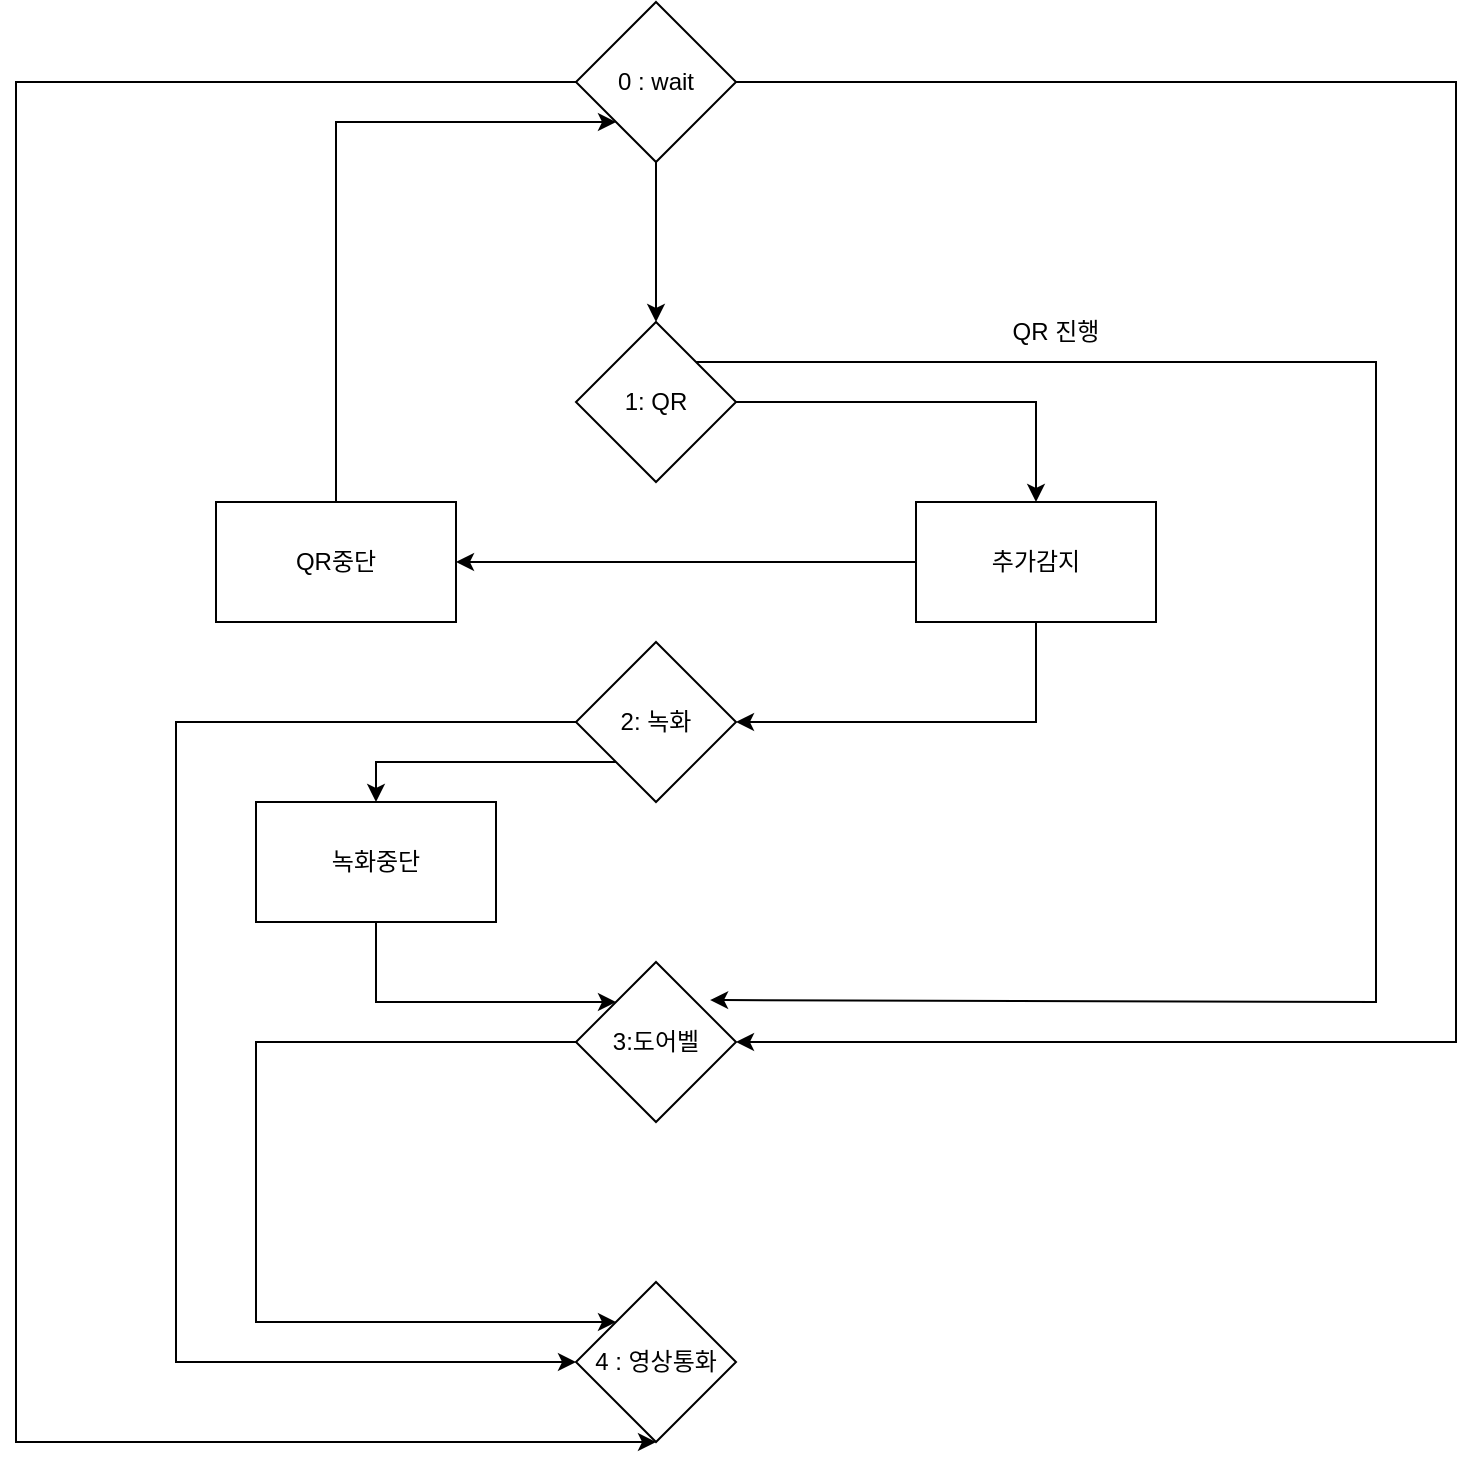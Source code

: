 <mxfile version="22.1.18" type="github">
  <diagram id="C5RBs43oDa-KdzZeNtuy" name="Page-1">
    <mxGraphModel dx="2074" dy="1036" grid="1" gridSize="10" guides="1" tooltips="1" connect="1" arrows="1" fold="1" page="1" pageScale="1" pageWidth="827" pageHeight="1169" math="0" shadow="0">
      <root>
        <mxCell id="WIyWlLk6GJQsqaUBKTNV-0" />
        <mxCell id="WIyWlLk6GJQsqaUBKTNV-1" parent="WIyWlLk6GJQsqaUBKTNV-0" />
        <mxCell id="GKvX5h1K9UU30_xYPnku-0" value="1: QR" style="rhombus;whiteSpace=wrap;html=1;" vertex="1" parent="WIyWlLk6GJQsqaUBKTNV-1">
          <mxGeometry x="320" y="200" width="80" height="80" as="geometry" />
        </mxCell>
        <mxCell id="GKvX5h1K9UU30_xYPnku-1" value="2: 녹화" style="rhombus;whiteSpace=wrap;html=1;" vertex="1" parent="WIyWlLk6GJQsqaUBKTNV-1">
          <mxGeometry x="320" y="360" width="80" height="80" as="geometry" />
        </mxCell>
        <mxCell id="GKvX5h1K9UU30_xYPnku-2" value="3:도어벨" style="rhombus;whiteSpace=wrap;html=1;" vertex="1" parent="WIyWlLk6GJQsqaUBKTNV-1">
          <mxGeometry x="320" y="520" width="80" height="80" as="geometry" />
        </mxCell>
        <mxCell id="GKvX5h1K9UU30_xYPnku-3" value="4 : 영상통화" style="rhombus;whiteSpace=wrap;html=1;" vertex="1" parent="WIyWlLk6GJQsqaUBKTNV-1">
          <mxGeometry x="320" y="680" width="80" height="80" as="geometry" />
        </mxCell>
        <mxCell id="GKvX5h1K9UU30_xYPnku-4" value="0 : wait" style="rhombus;whiteSpace=wrap;html=1;" vertex="1" parent="WIyWlLk6GJQsqaUBKTNV-1">
          <mxGeometry x="320" y="40" width="80" height="80" as="geometry" />
        </mxCell>
        <mxCell id="GKvX5h1K9UU30_xYPnku-7" value="" style="endArrow=classic;html=1;rounded=0;exitX=0.5;exitY=1;exitDx=0;exitDy=0;" edge="1" parent="WIyWlLk6GJQsqaUBKTNV-1" source="GKvX5h1K9UU30_xYPnku-4" target="GKvX5h1K9UU30_xYPnku-0">
          <mxGeometry width="50" height="50" relative="1" as="geometry">
            <mxPoint x="590" y="190" as="sourcePoint" />
            <mxPoint x="440" y="500" as="targetPoint" />
          </mxGeometry>
        </mxCell>
        <mxCell id="GKvX5h1K9UU30_xYPnku-8" value="" style="endArrow=classic;html=1;rounded=0;exitX=1;exitY=0.5;exitDx=0;exitDy=0;entryX=1;entryY=0.5;entryDx=0;entryDy=0;" edge="1" parent="WIyWlLk6GJQsqaUBKTNV-1" source="GKvX5h1K9UU30_xYPnku-4" target="GKvX5h1K9UU30_xYPnku-2">
          <mxGeometry width="50" height="50" relative="1" as="geometry">
            <mxPoint x="370" y="130" as="sourcePoint" />
            <mxPoint x="370" y="210" as="targetPoint" />
            <Array as="points">
              <mxPoint x="760" y="80" />
              <mxPoint x="760" y="560" />
            </Array>
          </mxGeometry>
        </mxCell>
        <mxCell id="GKvX5h1K9UU30_xYPnku-9" value="" style="endArrow=classic;html=1;rounded=0;exitX=0;exitY=0.5;exitDx=0;exitDy=0;entryX=0.5;entryY=1;entryDx=0;entryDy=0;" edge="1" parent="WIyWlLk6GJQsqaUBKTNV-1" source="GKvX5h1K9UU30_xYPnku-4" target="GKvX5h1K9UU30_xYPnku-3">
          <mxGeometry width="50" height="50" relative="1" as="geometry">
            <mxPoint x="410" y="90" as="sourcePoint" />
            <mxPoint x="410" y="570" as="targetPoint" />
            <Array as="points">
              <mxPoint x="40" y="80" />
              <mxPoint x="40" y="760" />
              <mxPoint x="200" y="760" />
            </Array>
          </mxGeometry>
        </mxCell>
        <mxCell id="GKvX5h1K9UU30_xYPnku-11" value="" style="endArrow=classic;html=1;rounded=0;exitX=0;exitY=0.5;exitDx=0;exitDy=0;entryX=0;entryY=0.5;entryDx=0;entryDy=0;" edge="1" parent="WIyWlLk6GJQsqaUBKTNV-1" source="GKvX5h1K9UU30_xYPnku-1" target="GKvX5h1K9UU30_xYPnku-3">
          <mxGeometry width="50" height="50" relative="1" as="geometry">
            <mxPoint x="330" y="250" as="sourcePoint" />
            <mxPoint x="330" y="730" as="targetPoint" />
            <Array as="points">
              <mxPoint x="120" y="400" />
              <mxPoint x="120" y="720" />
            </Array>
          </mxGeometry>
        </mxCell>
        <mxCell id="GKvX5h1K9UU30_xYPnku-12" value="" style="endArrow=classic;html=1;rounded=0;exitX=0;exitY=0.5;exitDx=0;exitDy=0;entryX=0;entryY=0;entryDx=0;entryDy=0;" edge="1" parent="WIyWlLk6GJQsqaUBKTNV-1" source="GKvX5h1K9UU30_xYPnku-2" target="GKvX5h1K9UU30_xYPnku-3">
          <mxGeometry width="50" height="50" relative="1" as="geometry">
            <mxPoint x="330" y="410" as="sourcePoint" />
            <mxPoint x="330" y="730" as="targetPoint" />
            <Array as="points">
              <mxPoint x="160" y="560" />
              <mxPoint x="160" y="700" />
            </Array>
          </mxGeometry>
        </mxCell>
        <mxCell id="GKvX5h1K9UU30_xYPnku-13" value="" style="endArrow=classic;html=1;rounded=0;exitX=0.5;exitY=1;exitDx=0;exitDy=0;entryX=1;entryY=0.5;entryDx=0;entryDy=0;" edge="1" parent="WIyWlLk6GJQsqaUBKTNV-1" source="GKvX5h1K9UU30_xYPnku-18" target="GKvX5h1K9UU30_xYPnku-1">
          <mxGeometry width="50" height="50" relative="1" as="geometry">
            <mxPoint x="410" y="90" as="sourcePoint" />
            <mxPoint x="410" y="570" as="targetPoint" />
            <Array as="points">
              <mxPoint x="550" y="400" />
            </Array>
          </mxGeometry>
        </mxCell>
        <mxCell id="GKvX5h1K9UU30_xYPnku-14" value="" style="endArrow=classic;html=1;rounded=0;exitX=1;exitY=0;exitDx=0;exitDy=0;entryX=0.838;entryY=0.238;entryDx=0;entryDy=0;entryPerimeter=0;" edge="1" parent="WIyWlLk6GJQsqaUBKTNV-1" source="GKvX5h1K9UU30_xYPnku-0" target="GKvX5h1K9UU30_xYPnku-2">
          <mxGeometry width="50" height="50" relative="1" as="geometry">
            <mxPoint x="410" y="250" as="sourcePoint" />
            <mxPoint x="410" y="410" as="targetPoint" />
            <Array as="points">
              <mxPoint x="720" y="220" />
              <mxPoint x="720" y="540" />
            </Array>
          </mxGeometry>
        </mxCell>
        <mxCell id="GKvX5h1K9UU30_xYPnku-16" value="QR 진행" style="text;strokeColor=none;align=center;fillColor=none;html=1;verticalAlign=middle;whiteSpace=wrap;rounded=0;" vertex="1" parent="WIyWlLk6GJQsqaUBKTNV-1">
          <mxGeometry x="530" y="190" width="60" height="30" as="geometry" />
        </mxCell>
        <mxCell id="GKvX5h1K9UU30_xYPnku-18" value="추가감지" style="rounded=0;whiteSpace=wrap;html=1;" vertex="1" parent="WIyWlLk6GJQsqaUBKTNV-1">
          <mxGeometry x="490" y="290" width="120" height="60" as="geometry" />
        </mxCell>
        <mxCell id="GKvX5h1K9UU30_xYPnku-19" value="" style="endArrow=classic;html=1;rounded=0;exitX=1;exitY=0.5;exitDx=0;exitDy=0;entryX=0.5;entryY=0;entryDx=0;entryDy=0;" edge="1" parent="WIyWlLk6GJQsqaUBKTNV-1" source="GKvX5h1K9UU30_xYPnku-0" target="GKvX5h1K9UU30_xYPnku-18">
          <mxGeometry width="50" height="50" relative="1" as="geometry">
            <mxPoint x="710" y="140" as="sourcePoint" />
            <mxPoint x="570" y="260" as="targetPoint" />
            <Array as="points">
              <mxPoint x="550" y="240" />
            </Array>
          </mxGeometry>
        </mxCell>
        <mxCell id="GKvX5h1K9UU30_xYPnku-20" value="QR중단" style="rounded=0;whiteSpace=wrap;html=1;" vertex="1" parent="WIyWlLk6GJQsqaUBKTNV-1">
          <mxGeometry x="140" y="290" width="120" height="60" as="geometry" />
        </mxCell>
        <mxCell id="GKvX5h1K9UU30_xYPnku-21" value="" style="endArrow=classic;html=1;rounded=0;exitX=0;exitY=0.5;exitDx=0;exitDy=0;entryX=1;entryY=0.5;entryDx=0;entryDy=0;" edge="1" parent="WIyWlLk6GJQsqaUBKTNV-1" source="GKvX5h1K9UU30_xYPnku-18" target="GKvX5h1K9UU30_xYPnku-20">
          <mxGeometry width="50" height="50" relative="1" as="geometry">
            <mxPoint x="410" y="250" as="sourcePoint" />
            <mxPoint x="560" y="300" as="targetPoint" />
            <Array as="points">
              <mxPoint x="360" y="320" />
            </Array>
          </mxGeometry>
        </mxCell>
        <mxCell id="GKvX5h1K9UU30_xYPnku-23" value="" style="endArrow=classic;html=1;rounded=0;entryX=0;entryY=1;entryDx=0;entryDy=0;exitX=0.5;exitY=0;exitDx=0;exitDy=0;" edge="1" parent="WIyWlLk6GJQsqaUBKTNV-1" source="GKvX5h1K9UU30_xYPnku-20" target="GKvX5h1K9UU30_xYPnku-4">
          <mxGeometry width="50" height="50" relative="1" as="geometry">
            <mxPoint x="390" y="550" as="sourcePoint" />
            <mxPoint x="440" y="500" as="targetPoint" />
            <Array as="points">
              <mxPoint x="200" y="100" />
            </Array>
          </mxGeometry>
        </mxCell>
        <mxCell id="GKvX5h1K9UU30_xYPnku-25" value="녹화중단&lt;br&gt;" style="rounded=0;whiteSpace=wrap;html=1;" vertex="1" parent="WIyWlLk6GJQsqaUBKTNV-1">
          <mxGeometry x="160" y="440" width="120" height="60" as="geometry" />
        </mxCell>
        <mxCell id="GKvX5h1K9UU30_xYPnku-28" value="" style="endArrow=classic;html=1;rounded=0;entryX=0.5;entryY=0;entryDx=0;entryDy=0;" edge="1" parent="WIyWlLk6GJQsqaUBKTNV-1" target="GKvX5h1K9UU30_xYPnku-25">
          <mxGeometry width="50" height="50" relative="1" as="geometry">
            <mxPoint x="340" y="420" as="sourcePoint" />
            <mxPoint x="350" y="110" as="targetPoint" />
            <Array as="points">
              <mxPoint x="220" y="420" />
            </Array>
          </mxGeometry>
        </mxCell>
        <mxCell id="GKvX5h1K9UU30_xYPnku-29" value="" style="endArrow=classic;html=1;rounded=0;entryX=0;entryY=0;entryDx=0;entryDy=0;exitX=0.5;exitY=1;exitDx=0;exitDy=0;" edge="1" parent="WIyWlLk6GJQsqaUBKTNV-1" source="GKvX5h1K9UU30_xYPnku-25" target="GKvX5h1K9UU30_xYPnku-2">
          <mxGeometry width="50" height="50" relative="1" as="geometry">
            <mxPoint x="390" y="430" as="sourcePoint" />
            <mxPoint x="610" y="450" as="targetPoint" />
            <Array as="points">
              <mxPoint x="220" y="540" />
            </Array>
          </mxGeometry>
        </mxCell>
      </root>
    </mxGraphModel>
  </diagram>
</mxfile>
